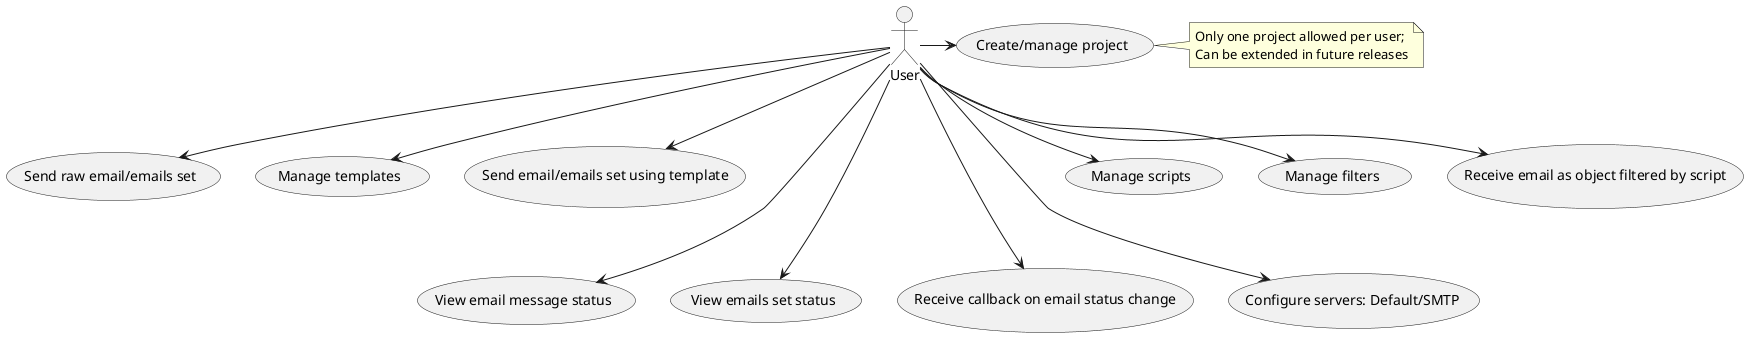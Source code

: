 @startuml
note "Only one project allowed per user;\nCan be extended in future releases" as OnlyOne
User -> (Create/manage project)
(Create/manage project) . OnlyOne

User --> (Send raw email/emails set)
User --> (Manage templates)
User --> (Send email/emails set using template)
User ---> (View email message status)
User ---> (View emails set status)
User ---> (Receive callback on email status change)
User ---> (Configure servers: Default/SMTP)
User --> (Manage scripts)
User --> (Manage filters)
User --> (Receive email as object filtered by script)

@enduml